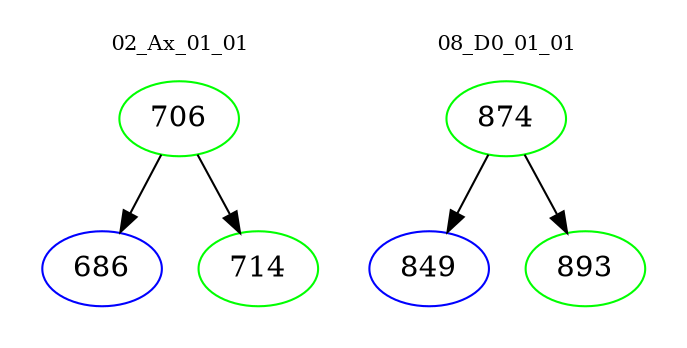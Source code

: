 digraph{
subgraph cluster_0 {
color = white
label = "02_Ax_01_01";
fontsize=10;
T0_706 [label="706", color="green"]
T0_706 -> T0_686 [color="black"]
T0_686 [label="686", color="blue"]
T0_706 -> T0_714 [color="black"]
T0_714 [label="714", color="green"]
}
subgraph cluster_1 {
color = white
label = "08_D0_01_01";
fontsize=10;
T1_874 [label="874", color="green"]
T1_874 -> T1_849 [color="black"]
T1_849 [label="849", color="blue"]
T1_874 -> T1_893 [color="black"]
T1_893 [label="893", color="green"]
}
}
